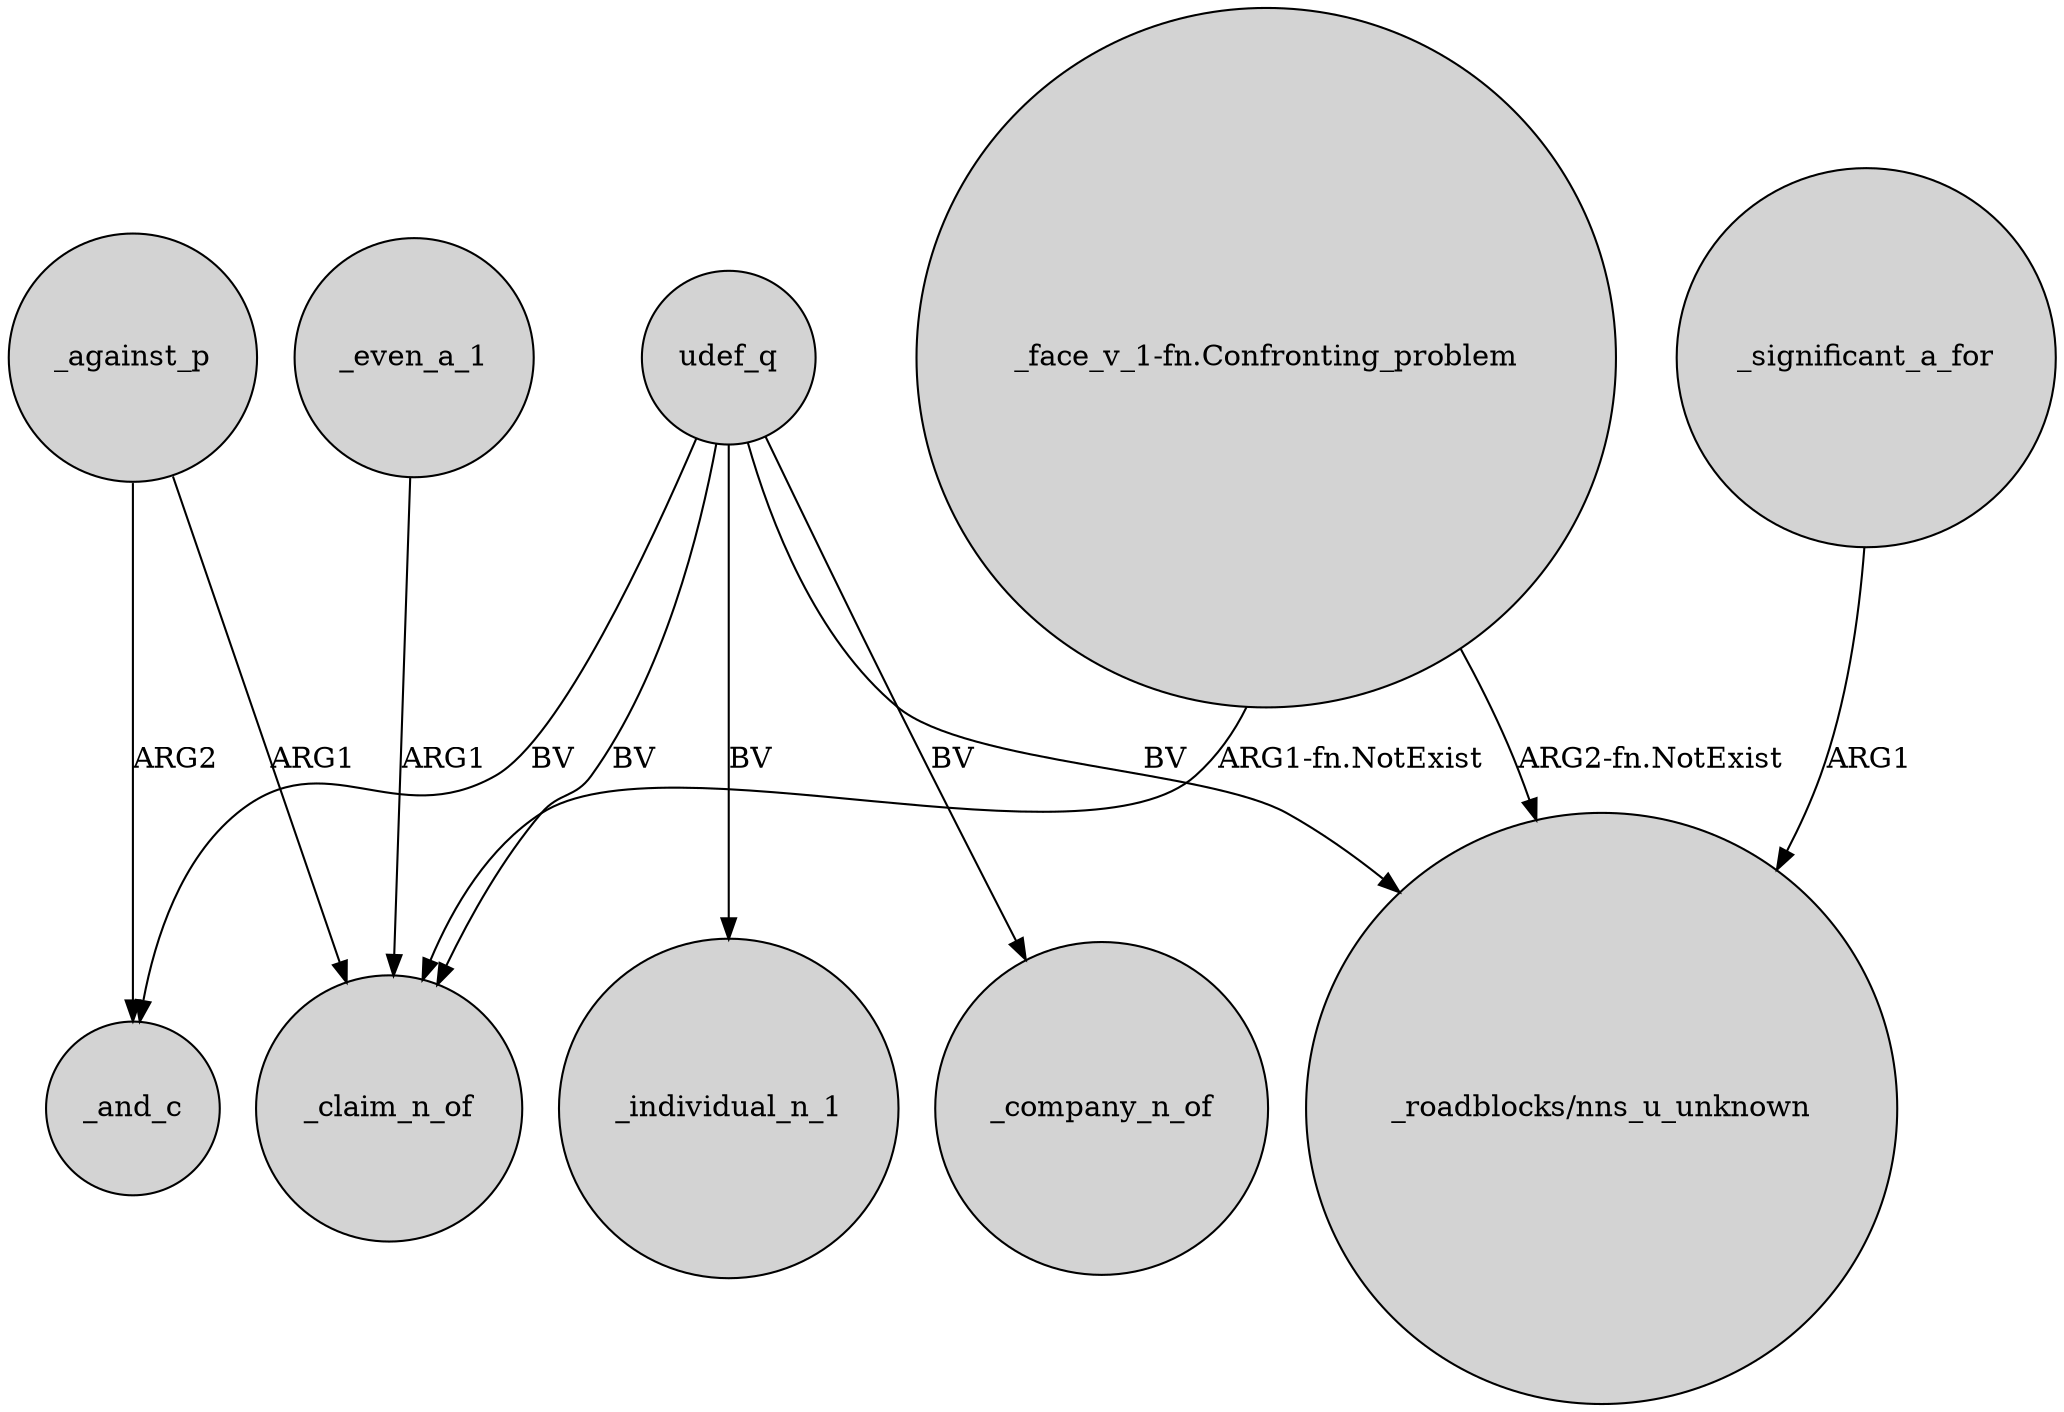 digraph {
	node [shape=circle style=filled]
	_even_a_1 -> _claim_n_of [label=ARG1]
	_against_p -> _and_c [label=ARG2]
	"_face_v_1-fn.Confronting_problem" -> "_roadblocks/nns_u_unknown" [label="ARG2-fn.NotExist"]
	udef_q -> _claim_n_of [label=BV]
	udef_q -> _individual_n_1 [label=BV]
	udef_q -> _company_n_of [label=BV]
	udef_q -> _and_c [label=BV]
	_significant_a_for -> "_roadblocks/nns_u_unknown" [label=ARG1]
	"_face_v_1-fn.Confronting_problem" -> _claim_n_of [label="ARG1-fn.NotExist"]
	_against_p -> _claim_n_of [label=ARG1]
	udef_q -> "_roadblocks/nns_u_unknown" [label=BV]
}
